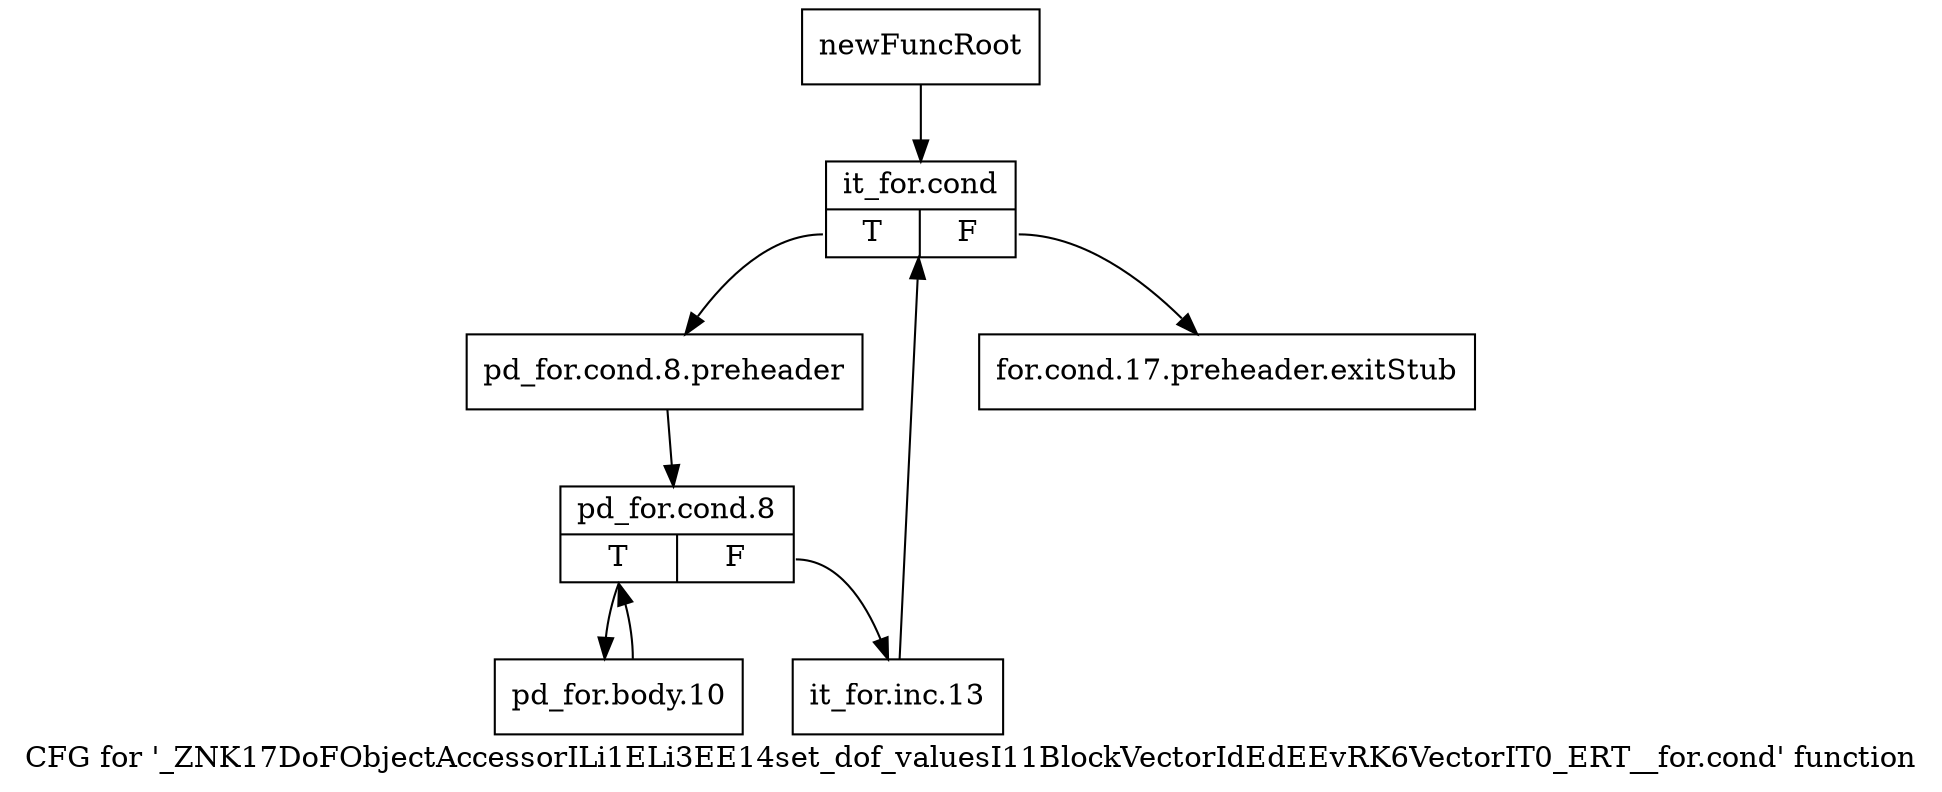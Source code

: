 digraph "CFG for '_ZNK17DoFObjectAccessorILi1ELi3EE14set_dof_valuesI11BlockVectorIdEdEEvRK6VectorIT0_ERT__for.cond' function" {
	label="CFG for '_ZNK17DoFObjectAccessorILi1ELi3EE14set_dof_valuesI11BlockVectorIdEdEEvRK6VectorIT0_ERT__for.cond' function";

	Node0x8e01650 [shape=record,label="{newFuncRoot}"];
	Node0x8e01650 -> Node0x8e016f0;
	Node0x8e016a0 [shape=record,label="{for.cond.17.preheader.exitStub}"];
	Node0x8e016f0 [shape=record,label="{it_for.cond|{<s0>T|<s1>F}}"];
	Node0x8e016f0:s0 -> Node0x8e01740;
	Node0x8e016f0:s1 -> Node0x8e016a0;
	Node0x8e01740 [shape=record,label="{pd_for.cond.8.preheader}"];
	Node0x8e01740 -> Node0x8e01790;
	Node0x8e01790 [shape=record,label="{pd_for.cond.8|{<s0>T|<s1>F}}"];
	Node0x8e01790:s0 -> Node0x8e01830;
	Node0x8e01790:s1 -> Node0x8e017e0;
	Node0x8e017e0 [shape=record,label="{it_for.inc.13}"];
	Node0x8e017e0 -> Node0x8e016f0;
	Node0x8e01830 [shape=record,label="{pd_for.body.10}"];
	Node0x8e01830 -> Node0x8e01790;
}
